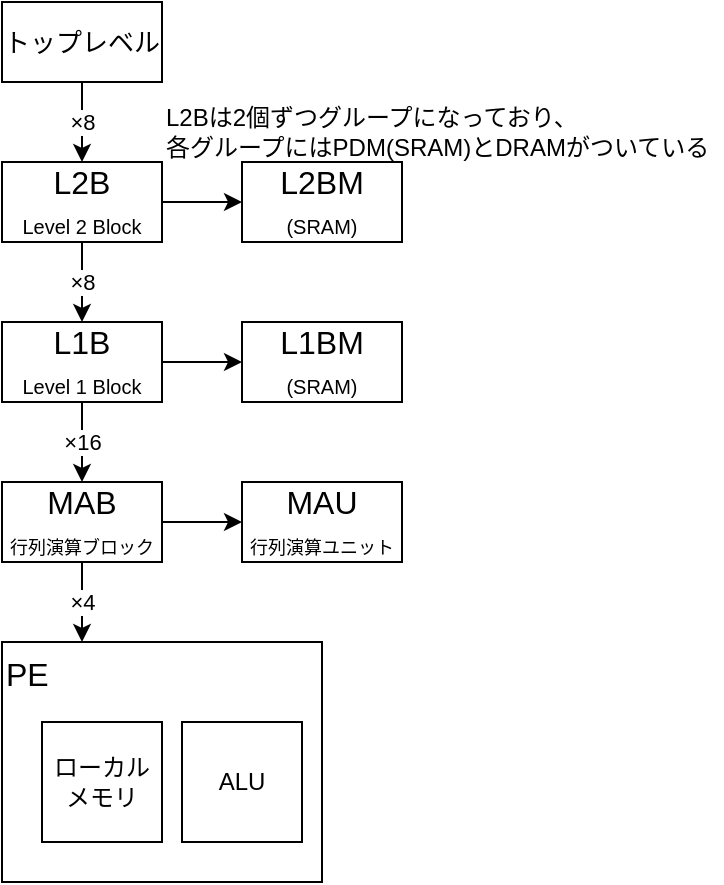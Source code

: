<mxfile version="24.7.5">
  <diagram name="ページ1" id="FxQBrD5Ot5ft5m9rvJ0C">
    <mxGraphModel dx="261" dy="265" grid="1" gridSize="10" guides="1" tooltips="1" connect="1" arrows="1" fold="1" page="1" pageScale="1" pageWidth="1169" pageHeight="827" math="0" shadow="0">
      <root>
        <mxCell id="0" />
        <mxCell id="1" parent="0" />
        <mxCell id="1m_L-33MPqavRJye5LlU-2" value="PE" style="rounded=0;whiteSpace=wrap;html=1;fontSize=16;align=left;verticalAlign=top;" vertex="1" parent="1">
          <mxGeometry x="120" y="360" width="160" height="120" as="geometry" />
        </mxCell>
        <mxCell id="1m_L-33MPqavRJye5LlU-4" value="×4" style="endArrow=classic;html=1;rounded=0;entryX=0.25;entryY=0;entryDx=0;entryDy=0;exitX=0.5;exitY=1;exitDx=0;exitDy=0;" edge="1" parent="1" source="1m_L-33MPqavRJye5LlU-5" target="1m_L-33MPqavRJye5LlU-2">
          <mxGeometry width="50" height="50" relative="1" as="geometry">
            <mxPoint x="160" y="320" as="sourcePoint" />
            <mxPoint x="210" y="250" as="targetPoint" />
          </mxGeometry>
        </mxCell>
        <mxCell id="1m_L-33MPqavRJye5LlU-16" style="edgeStyle=orthogonalEdgeStyle;rounded=0;orthogonalLoop=1;jettySize=auto;html=1;entryX=0;entryY=0.5;entryDx=0;entryDy=0;exitX=1;exitY=0.5;exitDx=0;exitDy=0;" edge="1" parent="1" source="1m_L-33MPqavRJye5LlU-8" target="1m_L-33MPqavRJye5LlU-15">
          <mxGeometry relative="1" as="geometry" />
        </mxCell>
        <mxCell id="1m_L-33MPqavRJye5LlU-5" value="MAB&lt;div&gt;&lt;font style=&quot;font-size: 9px;&quot;&gt;行列演算ブロック&lt;/font&gt;&lt;/div&gt;" style="rounded=0;whiteSpace=wrap;html=1;fontSize=16;" vertex="1" parent="1">
          <mxGeometry x="120" y="280" width="80" height="40" as="geometry" />
        </mxCell>
        <mxCell id="1m_L-33MPqavRJye5LlU-7" value="×16" style="edgeStyle=orthogonalEdgeStyle;rounded=0;orthogonalLoop=1;jettySize=auto;html=1;entryX=0.5;entryY=0;entryDx=0;entryDy=0;" edge="1" parent="1" source="1m_L-33MPqavRJye5LlU-6" target="1m_L-33MPqavRJye5LlU-5">
          <mxGeometry relative="1" as="geometry" />
        </mxCell>
        <mxCell id="1m_L-33MPqavRJye5LlU-14" style="edgeStyle=orthogonalEdgeStyle;rounded=0;orthogonalLoop=1;jettySize=auto;html=1;exitX=1;exitY=0.5;exitDx=0;exitDy=0;entryX=0;entryY=0.5;entryDx=0;entryDy=0;" edge="1" parent="1" source="1m_L-33MPqavRJye5LlU-6" target="1m_L-33MPqavRJye5LlU-12">
          <mxGeometry relative="1" as="geometry" />
        </mxCell>
        <mxCell id="1m_L-33MPqavRJye5LlU-6" value="L1B&lt;div&gt;&lt;font style=&quot;font-size: 10px;&quot;&gt;Level 1 Block&lt;/font&gt;&lt;/div&gt;" style="rounded=0;whiteSpace=wrap;html=1;fontSize=16;" vertex="1" parent="1">
          <mxGeometry x="120" y="200" width="80" height="40" as="geometry" />
        </mxCell>
        <mxCell id="1m_L-33MPqavRJye5LlU-9" value="×8" style="edgeStyle=orthogonalEdgeStyle;rounded=0;orthogonalLoop=1;jettySize=auto;html=1;entryX=0.5;entryY=0;entryDx=0;entryDy=0;" edge="1" parent="1" source="1m_L-33MPqavRJye5LlU-8" target="1m_L-33MPqavRJye5LlU-6">
          <mxGeometry relative="1" as="geometry" />
        </mxCell>
        <mxCell id="1m_L-33MPqavRJye5LlU-8" value="L2B&lt;div&gt;&lt;font style=&quot;font-size: 10px;&quot;&gt;Level 2 Block&lt;/font&gt;&lt;/div&gt;" style="rounded=0;whiteSpace=wrap;html=1;fontSize=16;" vertex="1" parent="1">
          <mxGeometry x="120" y="120" width="80" height="40" as="geometry" />
        </mxCell>
        <mxCell id="1m_L-33MPqavRJye5LlU-10" value="MAU&lt;div&gt;&lt;font style=&quot;font-size: 9px;&quot;&gt;行列演算ユニット&lt;/font&gt;&lt;/div&gt;" style="rounded=0;whiteSpace=wrap;html=1;fontSize=16;" vertex="1" parent="1">
          <mxGeometry x="240" y="280" width="80" height="40" as="geometry" />
        </mxCell>
        <mxCell id="1m_L-33MPqavRJye5LlU-11" value="" style="endArrow=classic;html=1;rounded=0;exitX=1;exitY=0.5;exitDx=0;exitDy=0;entryX=0;entryY=0.5;entryDx=0;entryDy=0;" edge="1" parent="1" source="1m_L-33MPqavRJye5LlU-5" target="1m_L-33MPqavRJye5LlU-10">
          <mxGeometry width="50" height="50" relative="1" as="geometry">
            <mxPoint x="170" y="330" as="sourcePoint" />
            <mxPoint x="120" y="370" as="targetPoint" />
          </mxGeometry>
        </mxCell>
        <mxCell id="1m_L-33MPqavRJye5LlU-12" value="L1BM&lt;div&gt;&lt;font style=&quot;font-size: 10px;&quot;&gt;(SRAM)&lt;/font&gt;&lt;/div&gt;" style="rounded=0;whiteSpace=wrap;html=1;fontSize=16;" vertex="1" parent="1">
          <mxGeometry x="240" y="200" width="80" height="40" as="geometry" />
        </mxCell>
        <mxCell id="1m_L-33MPqavRJye5LlU-15" value="L2BM&lt;div&gt;&lt;font style=&quot;font-size: 10px;&quot;&gt;(SRAM)&lt;/font&gt;&lt;/div&gt;" style="rounded=0;whiteSpace=wrap;html=1;fontSize=16;" vertex="1" parent="1">
          <mxGeometry x="240" y="120" width="80" height="40" as="geometry" />
        </mxCell>
        <mxCell id="1m_L-33MPqavRJye5LlU-18" value="×8" style="edgeStyle=orthogonalEdgeStyle;rounded=0;orthogonalLoop=1;jettySize=auto;html=1;entryX=0.5;entryY=0;entryDx=0;entryDy=0;" edge="1" parent="1" source="1m_L-33MPqavRJye5LlU-17" target="1m_L-33MPqavRJye5LlU-8">
          <mxGeometry relative="1" as="geometry">
            <mxPoint as="offset" />
          </mxGeometry>
        </mxCell>
        <mxCell id="1m_L-33MPqavRJye5LlU-17" value="トップレベル" style="rounded=0;whiteSpace=wrap;html=1;fontSize=13;" vertex="1" parent="1">
          <mxGeometry x="120" y="40" width="80" height="40" as="geometry" />
        </mxCell>
        <mxCell id="1m_L-33MPqavRJye5LlU-19" value="L2Bは2個ずつグループになっており、&lt;div&gt;各グループにはPDM(SRAM)とDRAMがついている&lt;/div&gt;" style="text;html=1;align=left;verticalAlign=middle;whiteSpace=wrap;rounded=0;" vertex="1" parent="1">
          <mxGeometry x="200" y="90" width="280" height="30" as="geometry" />
        </mxCell>
        <mxCell id="1m_L-33MPqavRJye5LlU-20" value="ALU" style="rounded=0;whiteSpace=wrap;html=1;" vertex="1" parent="1">
          <mxGeometry x="210" y="400" width="60" height="60" as="geometry" />
        </mxCell>
        <mxCell id="1m_L-33MPqavRJye5LlU-21" value="&lt;div&gt;ローカル&lt;/div&gt;メモリ" style="rounded=0;whiteSpace=wrap;html=1;" vertex="1" parent="1">
          <mxGeometry x="140" y="400" width="60" height="60" as="geometry" />
        </mxCell>
      </root>
    </mxGraphModel>
  </diagram>
</mxfile>
